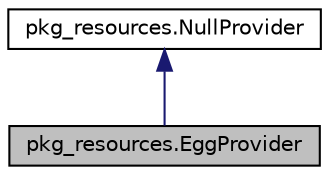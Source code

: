 digraph "pkg_resources.EggProvider"
{
 // LATEX_PDF_SIZE
  edge [fontname="Helvetica",fontsize="10",labelfontname="Helvetica",labelfontsize="10"];
  node [fontname="Helvetica",fontsize="10",shape=record];
  Node1 [label="pkg_resources.EggProvider",height=0.2,width=0.4,color="black", fillcolor="grey75", style="filled", fontcolor="black",tooltip=" "];
  Node2 -> Node1 [dir="back",color="midnightblue",fontsize="10",style="solid"];
  Node2 [label="pkg_resources.NullProvider",height=0.2,width=0.4,color="black", fillcolor="white", style="filled",URL="$classpkg__resources_1_1_null_provider.html",tooltip=" "];
}
